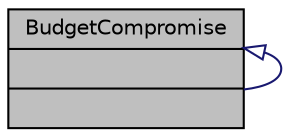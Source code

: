 digraph "BudgetCompromise"
{
 // LATEX_PDF_SIZE
  bgcolor="transparent";
  edge [fontname="Helvetica",fontsize="10",labelfontname="Helvetica",labelfontsize="10"];
  node [fontname="Helvetica",fontsize="10",shape=record];
  Node1 [label="{BudgetCompromise\n||}",height=0.2,width=0.4,color="black", fillcolor="grey75", style="filled", fontcolor="black",tooltip="Extension de la clase BudgetCompromise del modulo de presupuesto."];
  Node1 -> Node1 [dir="back",color="midnightblue",fontsize="10",style="solid",arrowtail="onormal",fontname="Helvetica"];
}
